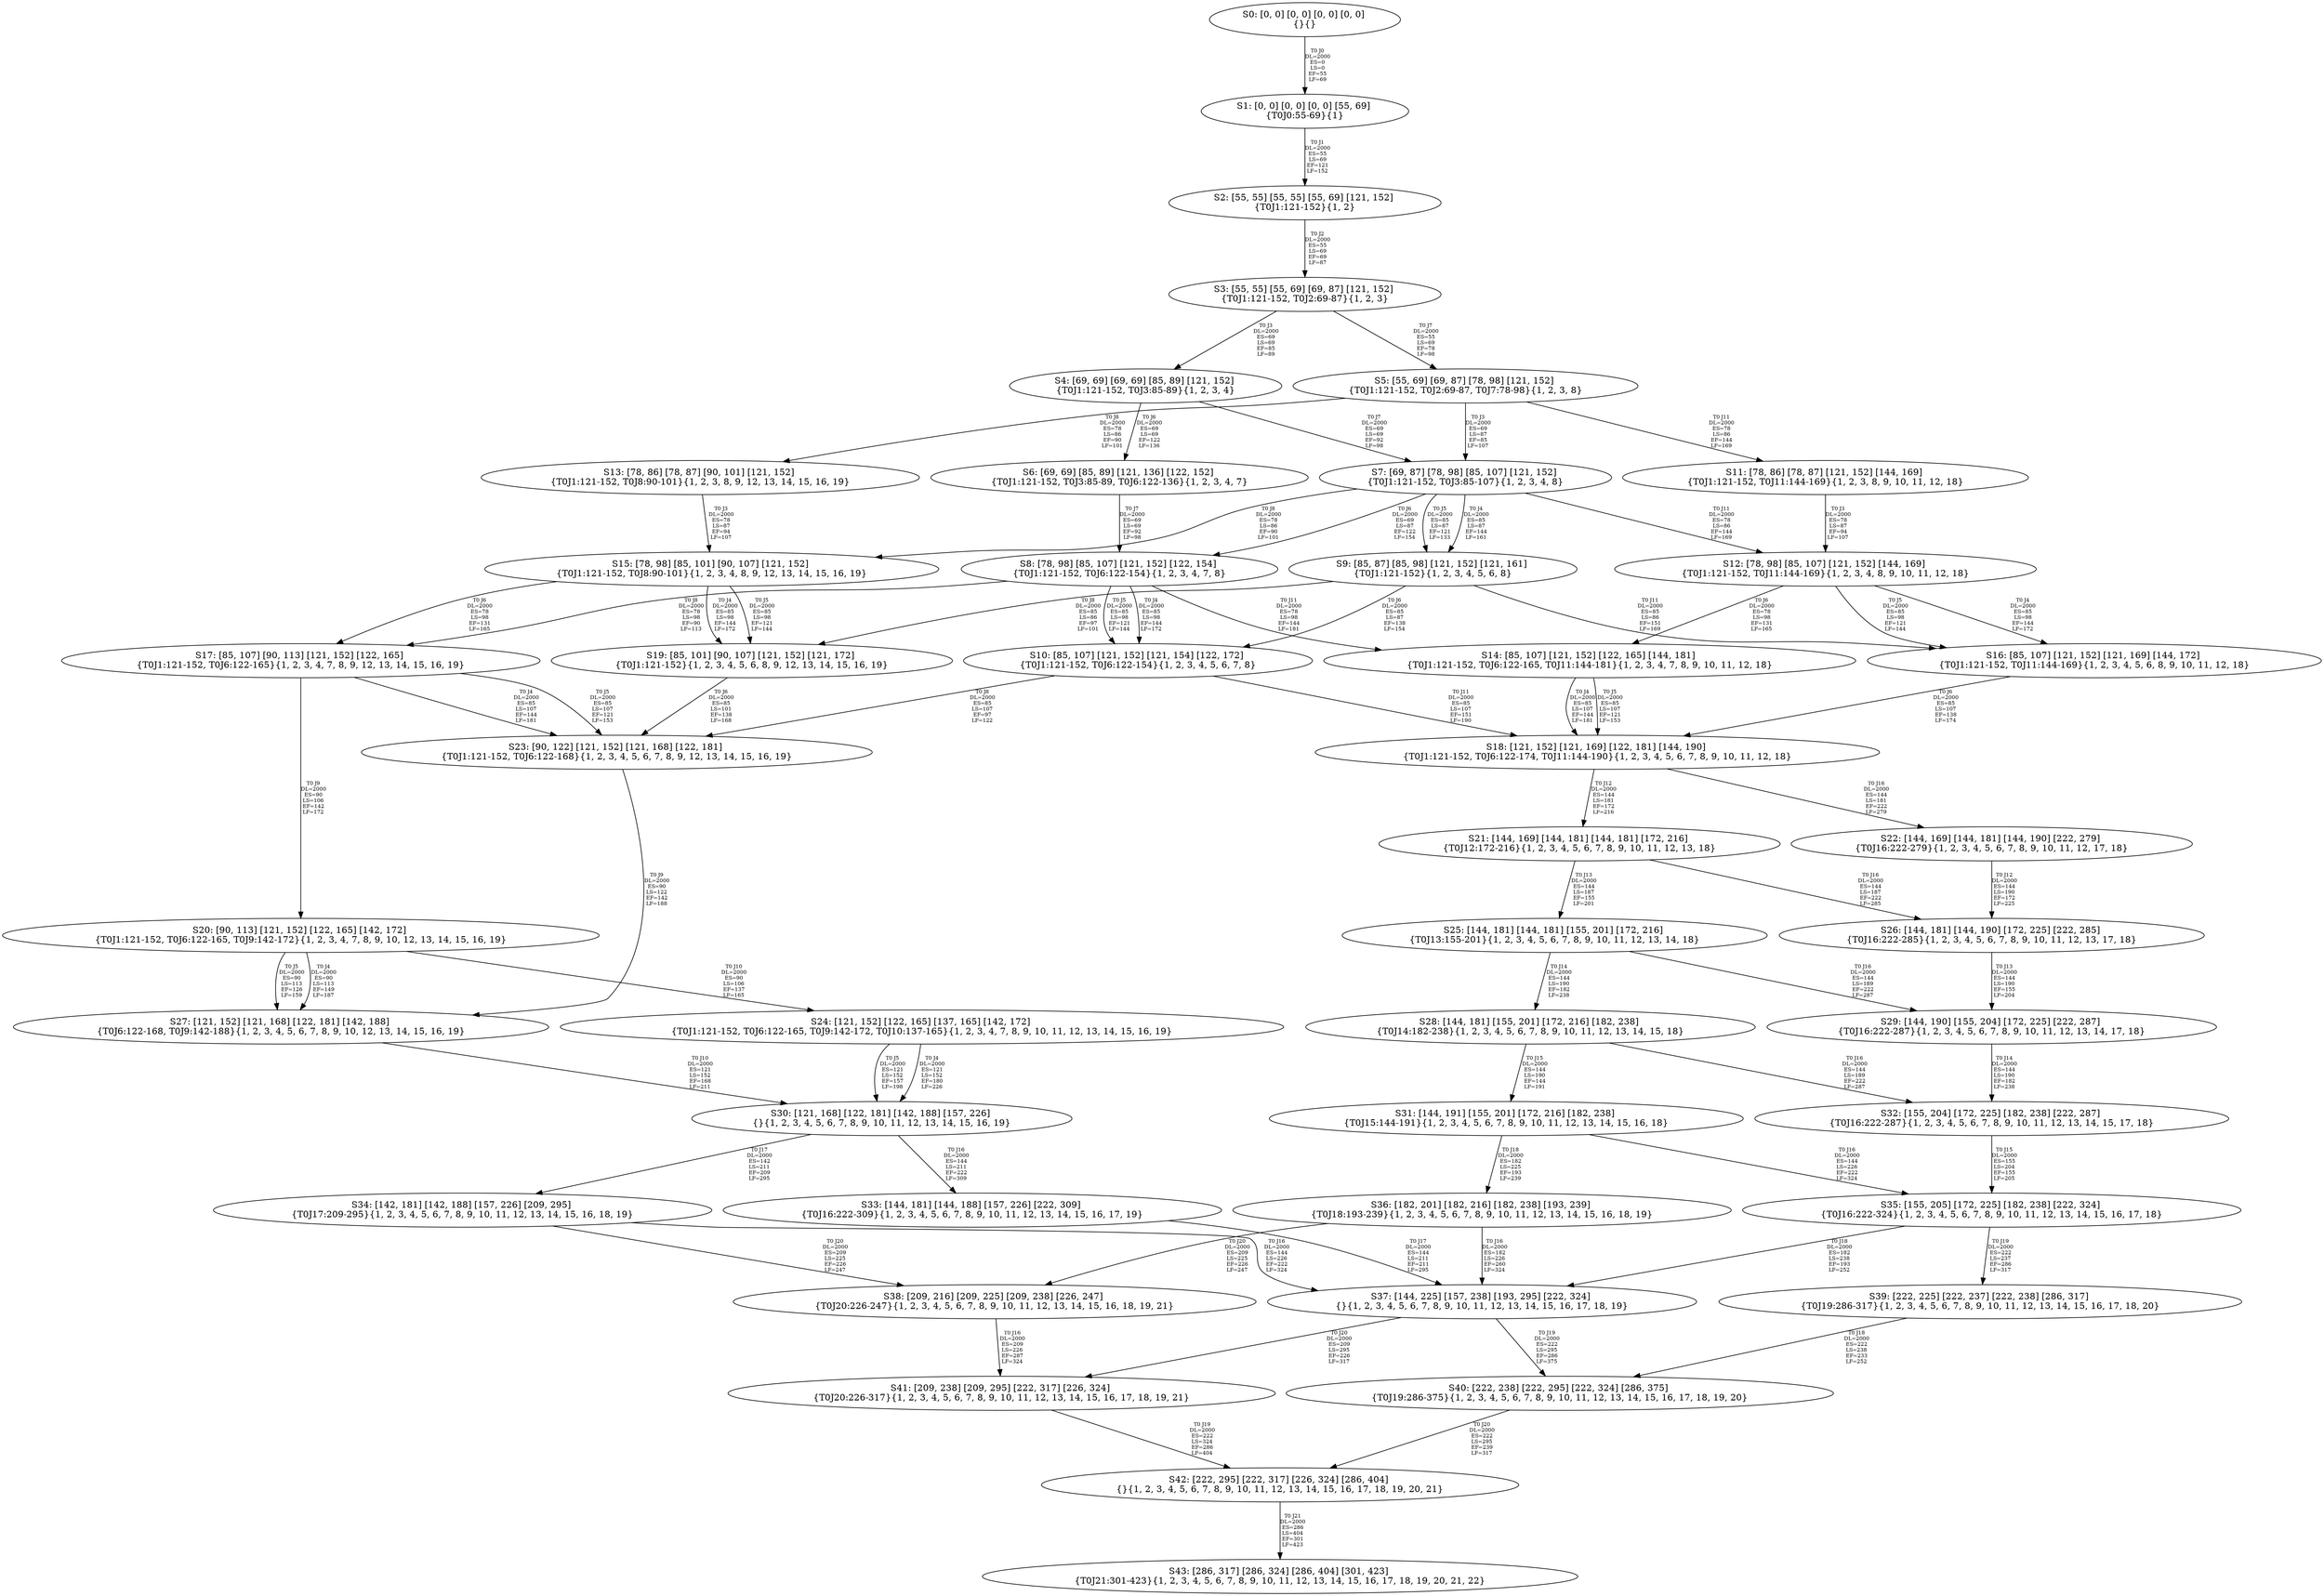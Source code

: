 digraph {
	S0[label="S0: [0, 0] [0, 0] [0, 0] [0, 0] \n{}{}"];
	S1[label="S1: [0, 0] [0, 0] [0, 0] [55, 69] \n{T0J0:55-69}{1}"];
	S2[label="S2: [55, 55] [55, 55] [55, 69] [121, 152] \n{T0J1:121-152}{1, 2}"];
	S3[label="S3: [55, 55] [55, 69] [69, 87] [121, 152] \n{T0J1:121-152, T0J2:69-87}{1, 2, 3}"];
	S4[label="S4: [69, 69] [69, 69] [85, 89] [121, 152] \n{T0J1:121-152, T0J3:85-89}{1, 2, 3, 4}"];
	S5[label="S5: [55, 69] [69, 87] [78, 98] [121, 152] \n{T0J1:121-152, T0J2:69-87, T0J7:78-98}{1, 2, 3, 8}"];
	S6[label="S6: [69, 69] [85, 89] [121, 136] [122, 152] \n{T0J1:121-152, T0J3:85-89, T0J6:122-136}{1, 2, 3, 4, 7}"];
	S7[label="S7: [69, 87] [78, 98] [85, 107] [121, 152] \n{T0J1:121-152, T0J3:85-107}{1, 2, 3, 4, 8}"];
	S8[label="S8: [78, 98] [85, 107] [121, 152] [122, 154] \n{T0J1:121-152, T0J6:122-154}{1, 2, 3, 4, 7, 8}"];
	S9[label="S9: [85, 87] [85, 98] [121, 152] [121, 161] \n{T0J1:121-152}{1, 2, 3, 4, 5, 6, 8}"];
	S10[label="S10: [85, 107] [121, 152] [121, 154] [122, 172] \n{T0J1:121-152, T0J6:122-154}{1, 2, 3, 4, 5, 6, 7, 8}"];
	S11[label="S11: [78, 86] [78, 87] [121, 152] [144, 169] \n{T0J1:121-152, T0J11:144-169}{1, 2, 3, 8, 9, 10, 11, 12, 18}"];
	S12[label="S12: [78, 98] [85, 107] [121, 152] [144, 169] \n{T0J1:121-152, T0J11:144-169}{1, 2, 3, 4, 8, 9, 10, 11, 12, 18}"];
	S13[label="S13: [78, 86] [78, 87] [90, 101] [121, 152] \n{T0J1:121-152, T0J8:90-101}{1, 2, 3, 8, 9, 12, 13, 14, 15, 16, 19}"];
	S14[label="S14: [85, 107] [121, 152] [122, 165] [144, 181] \n{T0J1:121-152, T0J6:122-165, T0J11:144-181}{1, 2, 3, 4, 7, 8, 9, 10, 11, 12, 18}"];
	S15[label="S15: [78, 98] [85, 101] [90, 107] [121, 152] \n{T0J1:121-152, T0J8:90-101}{1, 2, 3, 4, 8, 9, 12, 13, 14, 15, 16, 19}"];
	S16[label="S16: [85, 107] [121, 152] [121, 169] [144, 172] \n{T0J1:121-152, T0J11:144-169}{1, 2, 3, 4, 5, 6, 8, 9, 10, 11, 12, 18}"];
	S17[label="S17: [85, 107] [90, 113] [121, 152] [122, 165] \n{T0J1:121-152, T0J6:122-165}{1, 2, 3, 4, 7, 8, 9, 12, 13, 14, 15, 16, 19}"];
	S18[label="S18: [121, 152] [121, 169] [122, 181] [144, 190] \n{T0J1:121-152, T0J6:122-174, T0J11:144-190}{1, 2, 3, 4, 5, 6, 7, 8, 9, 10, 11, 12, 18}"];
	S19[label="S19: [85, 101] [90, 107] [121, 152] [121, 172] \n{T0J1:121-152}{1, 2, 3, 4, 5, 6, 8, 9, 12, 13, 14, 15, 16, 19}"];
	S20[label="S20: [90, 113] [121, 152] [122, 165] [142, 172] \n{T0J1:121-152, T0J6:122-165, T0J9:142-172}{1, 2, 3, 4, 7, 8, 9, 10, 12, 13, 14, 15, 16, 19}"];
	S21[label="S21: [144, 169] [144, 181] [144, 181] [172, 216] \n{T0J12:172-216}{1, 2, 3, 4, 5, 6, 7, 8, 9, 10, 11, 12, 13, 18}"];
	S22[label="S22: [144, 169] [144, 181] [144, 190] [222, 279] \n{T0J16:222-279}{1, 2, 3, 4, 5, 6, 7, 8, 9, 10, 11, 12, 17, 18}"];
	S23[label="S23: [90, 122] [121, 152] [121, 168] [122, 181] \n{T0J1:121-152, T0J6:122-168}{1, 2, 3, 4, 5, 6, 7, 8, 9, 12, 13, 14, 15, 16, 19}"];
	S24[label="S24: [121, 152] [122, 165] [137, 165] [142, 172] \n{T0J1:121-152, T0J6:122-165, T0J9:142-172, T0J10:137-165}{1, 2, 3, 4, 7, 8, 9, 10, 11, 12, 13, 14, 15, 16, 19}"];
	S25[label="S25: [144, 181] [144, 181] [155, 201] [172, 216] \n{T0J13:155-201}{1, 2, 3, 4, 5, 6, 7, 8, 9, 10, 11, 12, 13, 14, 18}"];
	S26[label="S26: [144, 181] [144, 190] [172, 225] [222, 285] \n{T0J16:222-285}{1, 2, 3, 4, 5, 6, 7, 8, 9, 10, 11, 12, 13, 17, 18}"];
	S27[label="S27: [121, 152] [121, 168] [122, 181] [142, 188] \n{T0J6:122-168, T0J9:142-188}{1, 2, 3, 4, 5, 6, 7, 8, 9, 10, 12, 13, 14, 15, 16, 19}"];
	S28[label="S28: [144, 181] [155, 201] [172, 216] [182, 238] \n{T0J14:182-238}{1, 2, 3, 4, 5, 6, 7, 8, 9, 10, 11, 12, 13, 14, 15, 18}"];
	S29[label="S29: [144, 190] [155, 204] [172, 225] [222, 287] \n{T0J16:222-287}{1, 2, 3, 4, 5, 6, 7, 8, 9, 10, 11, 12, 13, 14, 17, 18}"];
	S30[label="S30: [121, 168] [122, 181] [142, 188] [157, 226] \n{}{1, 2, 3, 4, 5, 6, 7, 8, 9, 10, 11, 12, 13, 14, 15, 16, 19}"];
	S31[label="S31: [144, 191] [155, 201] [172, 216] [182, 238] \n{T0J15:144-191}{1, 2, 3, 4, 5, 6, 7, 8, 9, 10, 11, 12, 13, 14, 15, 16, 18}"];
	S32[label="S32: [155, 204] [172, 225] [182, 238] [222, 287] \n{T0J16:222-287}{1, 2, 3, 4, 5, 6, 7, 8, 9, 10, 11, 12, 13, 14, 15, 17, 18}"];
	S33[label="S33: [144, 181] [144, 188] [157, 226] [222, 309] \n{T0J16:222-309}{1, 2, 3, 4, 5, 6, 7, 8, 9, 10, 11, 12, 13, 14, 15, 16, 17, 19}"];
	S34[label="S34: [142, 181] [142, 188] [157, 226] [209, 295] \n{T0J17:209-295}{1, 2, 3, 4, 5, 6, 7, 8, 9, 10, 11, 12, 13, 14, 15, 16, 18, 19}"];
	S35[label="S35: [155, 205] [172, 225] [182, 238] [222, 324] \n{T0J16:222-324}{1, 2, 3, 4, 5, 6, 7, 8, 9, 10, 11, 12, 13, 14, 15, 16, 17, 18}"];
	S36[label="S36: [182, 201] [182, 216] [182, 238] [193, 239] \n{T0J18:193-239}{1, 2, 3, 4, 5, 6, 7, 8, 9, 10, 11, 12, 13, 14, 15, 16, 18, 19}"];
	S37[label="S37: [144, 225] [157, 238] [193, 295] [222, 324] \n{}{1, 2, 3, 4, 5, 6, 7, 8, 9, 10, 11, 12, 13, 14, 15, 16, 17, 18, 19}"];
	S38[label="S38: [209, 216] [209, 225] [209, 238] [226, 247] \n{T0J20:226-247}{1, 2, 3, 4, 5, 6, 7, 8, 9, 10, 11, 12, 13, 14, 15, 16, 18, 19, 21}"];
	S39[label="S39: [222, 225] [222, 237] [222, 238] [286, 317] \n{T0J19:286-317}{1, 2, 3, 4, 5, 6, 7, 8, 9, 10, 11, 12, 13, 14, 15, 16, 17, 18, 20}"];
	S40[label="S40: [222, 238] [222, 295] [222, 324] [286, 375] \n{T0J19:286-375}{1, 2, 3, 4, 5, 6, 7, 8, 9, 10, 11, 12, 13, 14, 15, 16, 17, 18, 19, 20}"];
	S41[label="S41: [209, 238] [209, 295] [222, 317] [226, 324] \n{T0J20:226-317}{1, 2, 3, 4, 5, 6, 7, 8, 9, 10, 11, 12, 13, 14, 15, 16, 17, 18, 19, 21}"];
	S42[label="S42: [222, 295] [222, 317] [226, 324] [286, 404] \n{}{1, 2, 3, 4, 5, 6, 7, 8, 9, 10, 11, 12, 13, 14, 15, 16, 17, 18, 19, 20, 21}"];
	S43[label="S43: [286, 317] [286, 324] [286, 404] [301, 423] \n{T0J21:301-423}{1, 2, 3, 4, 5, 6, 7, 8, 9, 10, 11, 12, 13, 14, 15, 16, 17, 18, 19, 20, 21, 22}"];
	S0 -> S1[label="T0 J0\nDL=2000\nES=0\nLS=0\nEF=55\nLF=69",fontsize=8];
	S1 -> S2[label="T0 J1\nDL=2000\nES=55\nLS=69\nEF=121\nLF=152",fontsize=8];
	S2 -> S3[label="T0 J2\nDL=2000\nES=55\nLS=69\nEF=69\nLF=87",fontsize=8];
	S3 -> S4[label="T0 J3\nDL=2000\nES=69\nLS=69\nEF=85\nLF=89",fontsize=8];
	S3 -> S5[label="T0 J7\nDL=2000\nES=55\nLS=69\nEF=78\nLF=98",fontsize=8];
	S4 -> S6[label="T0 J6\nDL=2000\nES=69\nLS=69\nEF=122\nLF=136",fontsize=8];
	S4 -> S7[label="T0 J7\nDL=2000\nES=69\nLS=69\nEF=92\nLF=98",fontsize=8];
	S5 -> S7[label="T0 J3\nDL=2000\nES=69\nLS=87\nEF=85\nLF=107",fontsize=8];
	S5 -> S13[label="T0 J8\nDL=2000\nES=78\nLS=86\nEF=90\nLF=101",fontsize=8];
	S5 -> S11[label="T0 J11\nDL=2000\nES=78\nLS=86\nEF=144\nLF=169",fontsize=8];
	S6 -> S8[label="T0 J7\nDL=2000\nES=69\nLS=69\nEF=92\nLF=98",fontsize=8];
	S7 -> S9[label="T0 J4\nDL=2000\nES=85\nLS=87\nEF=144\nLF=161",fontsize=8];
	S7 -> S9[label="T0 J5\nDL=2000\nES=85\nLS=87\nEF=121\nLF=133",fontsize=8];
	S7 -> S8[label="T0 J6\nDL=2000\nES=69\nLS=87\nEF=122\nLF=154",fontsize=8];
	S7 -> S15[label="T0 J8\nDL=2000\nES=78\nLS=86\nEF=90\nLF=101",fontsize=8];
	S7 -> S12[label="T0 J11\nDL=2000\nES=78\nLS=86\nEF=144\nLF=169",fontsize=8];
	S8 -> S10[label="T0 J4\nDL=2000\nES=85\nLS=98\nEF=144\nLF=172",fontsize=8];
	S8 -> S10[label="T0 J5\nDL=2000\nES=85\nLS=98\nEF=121\nLF=144",fontsize=8];
	S8 -> S17[label="T0 J8\nDL=2000\nES=78\nLS=98\nEF=90\nLF=113",fontsize=8];
	S8 -> S14[label="T0 J11\nDL=2000\nES=78\nLS=98\nEF=144\nLF=181",fontsize=8];
	S9 -> S10[label="T0 J6\nDL=2000\nES=85\nLS=87\nEF=138\nLF=154",fontsize=8];
	S9 -> S19[label="T0 J8\nDL=2000\nES=85\nLS=86\nEF=97\nLF=101",fontsize=8];
	S9 -> S16[label="T0 J11\nDL=2000\nES=85\nLS=86\nEF=151\nLF=169",fontsize=8];
	S10 -> S23[label="T0 J8\nDL=2000\nES=85\nLS=107\nEF=97\nLF=122",fontsize=8];
	S10 -> S18[label="T0 J11\nDL=2000\nES=85\nLS=107\nEF=151\nLF=190",fontsize=8];
	S11 -> S12[label="T0 J3\nDL=2000\nES=78\nLS=87\nEF=94\nLF=107",fontsize=8];
	S12 -> S16[label="T0 J4\nDL=2000\nES=85\nLS=98\nEF=144\nLF=172",fontsize=8];
	S12 -> S16[label="T0 J5\nDL=2000\nES=85\nLS=98\nEF=121\nLF=144",fontsize=8];
	S12 -> S14[label="T0 J6\nDL=2000\nES=78\nLS=98\nEF=131\nLF=165",fontsize=8];
	S13 -> S15[label="T0 J3\nDL=2000\nES=78\nLS=87\nEF=94\nLF=107",fontsize=8];
	S14 -> S18[label="T0 J4\nDL=2000\nES=85\nLS=107\nEF=144\nLF=181",fontsize=8];
	S14 -> S18[label="T0 J5\nDL=2000\nES=85\nLS=107\nEF=121\nLF=153",fontsize=8];
	S15 -> S19[label="T0 J4\nDL=2000\nES=85\nLS=98\nEF=144\nLF=172",fontsize=8];
	S15 -> S19[label="T0 J5\nDL=2000\nES=85\nLS=98\nEF=121\nLF=144",fontsize=8];
	S15 -> S17[label="T0 J6\nDL=2000\nES=78\nLS=98\nEF=131\nLF=165",fontsize=8];
	S16 -> S18[label="T0 J6\nDL=2000\nES=85\nLS=107\nEF=138\nLF=174",fontsize=8];
	S17 -> S23[label="T0 J4\nDL=2000\nES=85\nLS=107\nEF=144\nLF=181",fontsize=8];
	S17 -> S23[label="T0 J5\nDL=2000\nES=85\nLS=107\nEF=121\nLF=153",fontsize=8];
	S17 -> S20[label="T0 J9\nDL=2000\nES=90\nLS=106\nEF=142\nLF=172",fontsize=8];
	S18 -> S21[label="T0 J12\nDL=2000\nES=144\nLS=181\nEF=172\nLF=216",fontsize=8];
	S18 -> S22[label="T0 J16\nDL=2000\nES=144\nLS=181\nEF=222\nLF=279",fontsize=8];
	S19 -> S23[label="T0 J6\nDL=2000\nES=85\nLS=101\nEF=138\nLF=168",fontsize=8];
	S20 -> S27[label="T0 J4\nDL=2000\nES=90\nLS=113\nEF=149\nLF=187",fontsize=8];
	S20 -> S27[label="T0 J5\nDL=2000\nES=90\nLS=113\nEF=126\nLF=159",fontsize=8];
	S20 -> S24[label="T0 J10\nDL=2000\nES=90\nLS=106\nEF=137\nLF=165",fontsize=8];
	S21 -> S25[label="T0 J13\nDL=2000\nES=144\nLS=187\nEF=155\nLF=201",fontsize=8];
	S21 -> S26[label="T0 J16\nDL=2000\nES=144\nLS=187\nEF=222\nLF=285",fontsize=8];
	S22 -> S26[label="T0 J12\nDL=2000\nES=144\nLS=190\nEF=172\nLF=225",fontsize=8];
	S23 -> S27[label="T0 J9\nDL=2000\nES=90\nLS=122\nEF=142\nLF=188",fontsize=8];
	S24 -> S30[label="T0 J4\nDL=2000\nES=121\nLS=152\nEF=180\nLF=226",fontsize=8];
	S24 -> S30[label="T0 J5\nDL=2000\nES=121\nLS=152\nEF=157\nLF=198",fontsize=8];
	S25 -> S28[label="T0 J14\nDL=2000\nES=144\nLS=190\nEF=182\nLF=238",fontsize=8];
	S25 -> S29[label="T0 J16\nDL=2000\nES=144\nLS=189\nEF=222\nLF=287",fontsize=8];
	S26 -> S29[label="T0 J13\nDL=2000\nES=144\nLS=190\nEF=155\nLF=204",fontsize=8];
	S27 -> S30[label="T0 J10\nDL=2000\nES=121\nLS=152\nEF=168\nLF=211",fontsize=8];
	S28 -> S31[label="T0 J15\nDL=2000\nES=144\nLS=190\nEF=144\nLF=191",fontsize=8];
	S28 -> S32[label="T0 J16\nDL=2000\nES=144\nLS=189\nEF=222\nLF=287",fontsize=8];
	S29 -> S32[label="T0 J14\nDL=2000\nES=144\nLS=190\nEF=182\nLF=238",fontsize=8];
	S30 -> S33[label="T0 J16\nDL=2000\nES=144\nLS=211\nEF=222\nLF=309",fontsize=8];
	S30 -> S34[label="T0 J17\nDL=2000\nES=142\nLS=211\nEF=209\nLF=295",fontsize=8];
	S31 -> S35[label="T0 J16\nDL=2000\nES=144\nLS=226\nEF=222\nLF=324",fontsize=8];
	S31 -> S36[label="T0 J18\nDL=2000\nES=182\nLS=225\nEF=193\nLF=239",fontsize=8];
	S32 -> S35[label="T0 J15\nDL=2000\nES=155\nLS=204\nEF=155\nLF=205",fontsize=8];
	S33 -> S37[label="T0 J17\nDL=2000\nES=144\nLS=211\nEF=211\nLF=295",fontsize=8];
	S34 -> S37[label="T0 J16\nDL=2000\nES=144\nLS=226\nEF=222\nLF=324",fontsize=8];
	S34 -> S38[label="T0 J20\nDL=2000\nES=209\nLS=225\nEF=226\nLF=247",fontsize=8];
	S35 -> S37[label="T0 J18\nDL=2000\nES=182\nLS=238\nEF=193\nLF=252",fontsize=8];
	S35 -> S39[label="T0 J19\nDL=2000\nES=222\nLS=237\nEF=286\nLF=317",fontsize=8];
	S36 -> S37[label="T0 J16\nDL=2000\nES=182\nLS=226\nEF=260\nLF=324",fontsize=8];
	S36 -> S38[label="T0 J20\nDL=2000\nES=209\nLS=225\nEF=226\nLF=247",fontsize=8];
	S37 -> S40[label="T0 J19\nDL=2000\nES=222\nLS=295\nEF=286\nLF=375",fontsize=8];
	S37 -> S41[label="T0 J20\nDL=2000\nES=209\nLS=295\nEF=226\nLF=317",fontsize=8];
	S38 -> S41[label="T0 J16\nDL=2000\nES=209\nLS=226\nEF=287\nLF=324",fontsize=8];
	S39 -> S40[label="T0 J18\nDL=2000\nES=222\nLS=238\nEF=233\nLF=252",fontsize=8];
	S40 -> S42[label="T0 J20\nDL=2000\nES=222\nLS=295\nEF=239\nLF=317",fontsize=8];
	S41 -> S42[label="T0 J19\nDL=2000\nES=222\nLS=324\nEF=286\nLF=404",fontsize=8];
	S42 -> S43[label="T0 J21\nDL=2000\nES=286\nLS=404\nEF=301\nLF=423",fontsize=8];
}
